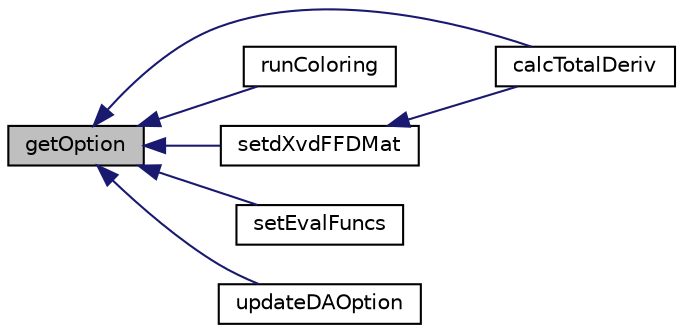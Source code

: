 digraph "getOption"
{
  bgcolor="transparent";
  edge [fontname="Helvetica",fontsize="10",labelfontname="Helvetica",labelfontsize="10"];
  node [fontname="Helvetica",fontsize="10",shape=record];
  rankdir="LR";
  Node133 [label="getOption",height=0.2,width=0.4,color="black", fillcolor="grey75", style="filled", fontcolor="black"];
  Node133 -> Node134 [dir="back",color="midnightblue",fontsize="10",style="solid",fontname="Helvetica"];
  Node134 [label="calcTotalDeriv",height=0.2,width=0.4,color="black",URL="$classdafoam_1_1pyDAFoam_1_1PYDAFOAM.html#a87ac3616deeb9e7ab603c808d249d2d7"];
  Node133 -> Node135 [dir="back",color="midnightblue",fontsize="10",style="solid",fontname="Helvetica"];
  Node135 [label="runColoring",height=0.2,width=0.4,color="black",URL="$classdafoam_1_1pyDAFoam_1_1PYDAFOAM.html#ae25f7847fa3d79b54c8f75ea2c5f3cfa"];
  Node133 -> Node136 [dir="back",color="midnightblue",fontsize="10",style="solid",fontname="Helvetica"];
  Node136 [label="setdXvdFFDMat",height=0.2,width=0.4,color="black",URL="$classdafoam_1_1pyDAFoam_1_1PYDAFOAM.html#a68f7c03d00f03013c856d57d9e6f207e"];
  Node136 -> Node134 [dir="back",color="midnightblue",fontsize="10",style="solid",fontname="Helvetica"];
  Node133 -> Node137 [dir="back",color="midnightblue",fontsize="10",style="solid",fontname="Helvetica"];
  Node137 [label="setEvalFuncs",height=0.2,width=0.4,color="black",URL="$classdafoam_1_1pyDAFoam_1_1PYDAFOAM.html#afaf983faece233b240fa94f0acb8e7d1"];
  Node133 -> Node138 [dir="back",color="midnightblue",fontsize="10",style="solid",fontname="Helvetica"];
  Node138 [label="updateDAOption",height=0.2,width=0.4,color="black",URL="$classdafoam_1_1pyDAFoam_1_1PYDAFOAM.html#a5134e15b0ef2c043d575c5496ea4b298"];
}
